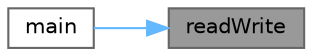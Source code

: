 digraph "readWrite"
{
 // INTERACTIVE_SVG=YES
 // LATEX_PDF_SIZE
  bgcolor="transparent";
  edge [fontname=Helvetica,fontsize=10,labelfontname=Helvetica,labelfontsize=10];
  node [fontname=Helvetica,fontsize=10,shape=box,height=0.2,width=0.4];
  rankdir="RL";
  Node1 [id="Node000001",label="readWrite",height=0.2,width=0.4,color="gray40", fillcolor="grey60", style="filled", fontcolor="black",tooltip="Liest Artikelinformationen aus einer Eingabedatei und schreibt sie in eine Ausgabedatei."];
  Node1 -> Node2 [id="edge1_Node000001_Node000002",dir="back",color="steelblue1",style="solid",tooltip=" "];
  Node2 [id="Node000002",label="main",height=0.2,width=0.4,color="grey40", fillcolor="white", style="filled",URL="$main_8cc.html#a0ddf1224851353fc92bfbff6f499fa97",tooltip="Lesen und Schreiben von Artikel aus Dateien."];
}
